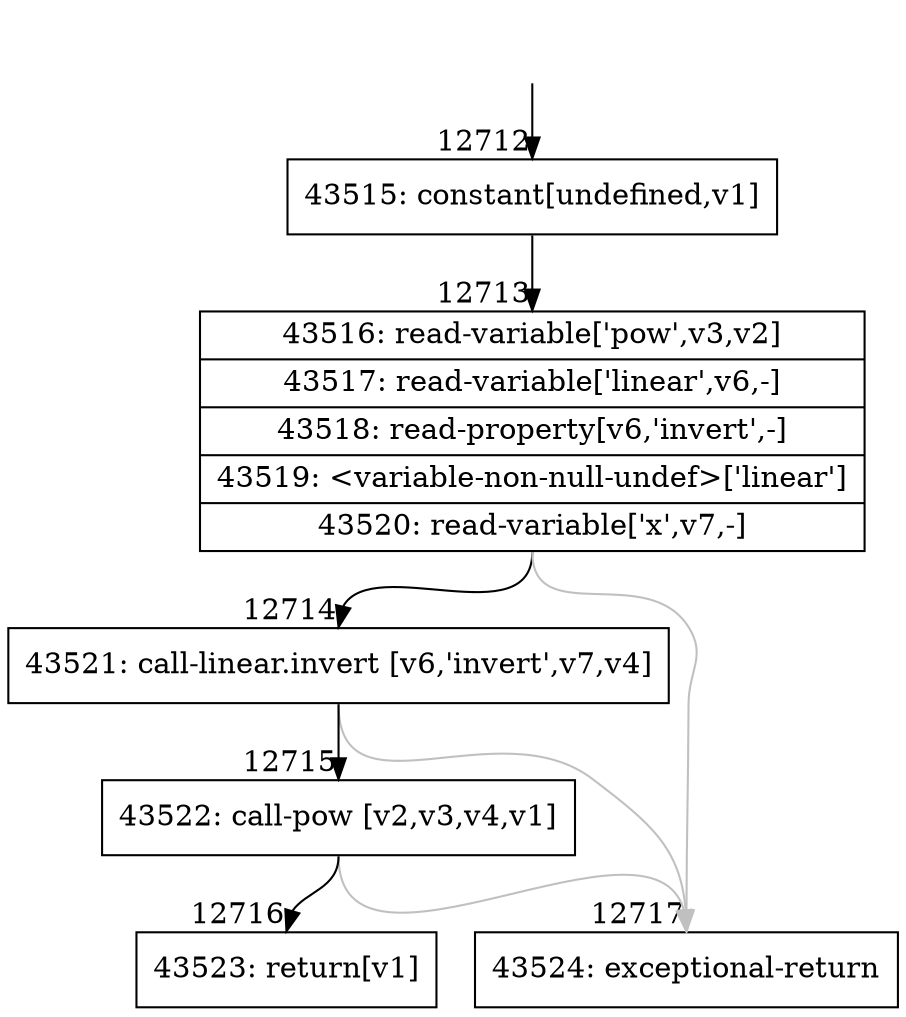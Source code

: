 digraph {
rankdir="TD"
BB_entry1177[shape=none,label=""];
BB_entry1177 -> BB12712 [tailport=s, headport=n, headlabel="    12712"]
BB12712 [shape=record label="{43515: constant[undefined,v1]}" ] 
BB12712 -> BB12713 [tailport=s, headport=n, headlabel="      12713"]
BB12713 [shape=record label="{43516: read-variable['pow',v3,v2]|43517: read-variable['linear',v6,-]|43518: read-property[v6,'invert',-]|43519: \<variable-non-null-undef\>['linear']|43520: read-variable['x',v7,-]}" ] 
BB12713 -> BB12714 [tailport=s, headport=n, headlabel="      12714"]
BB12713 -> BB12717 [tailport=s, headport=n, color=gray, headlabel="      12717"]
BB12714 [shape=record label="{43521: call-linear.invert [v6,'invert',v7,v4]}" ] 
BB12714 -> BB12715 [tailport=s, headport=n, headlabel="      12715"]
BB12714 -> BB12717 [tailport=s, headport=n, color=gray]
BB12715 [shape=record label="{43522: call-pow [v2,v3,v4,v1]}" ] 
BB12715 -> BB12716 [tailport=s, headport=n, headlabel="      12716"]
BB12715 -> BB12717 [tailport=s, headport=n, color=gray]
BB12716 [shape=record label="{43523: return[v1]}" ] 
BB12717 [shape=record label="{43524: exceptional-return}" ] 
//#$~ 7604
}
